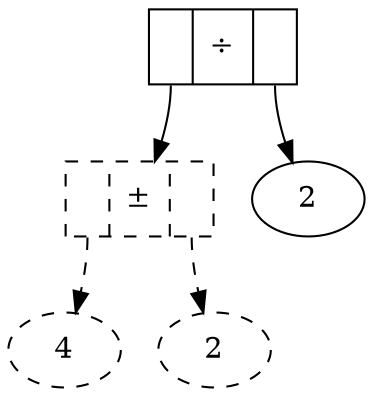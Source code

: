 strict digraph instQuadForm2 {
pm [shape=record,label="<0>|&plusmn;|<1>", style=dashed];
div [shape=record,label="<0>|&divide;|<1>"];
two1 [label="2"];
two2 [label="2", style=dashed];
four [label="4", style=dashed];
div:0 -> pm;
div:1 -> two1;
pm:0 -> four [style=dashed];
pm:1 -> two2 [style=dashed];
}